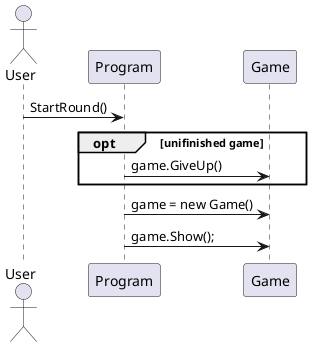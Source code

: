 ﻿@startuml

actor User

User -> Program: StartRound()
opt unifinished game
    Program -> Game: game.GiveUp()
end

Program -> Game: game = new Game() 
Program -> Game: game.Show();

@enduml